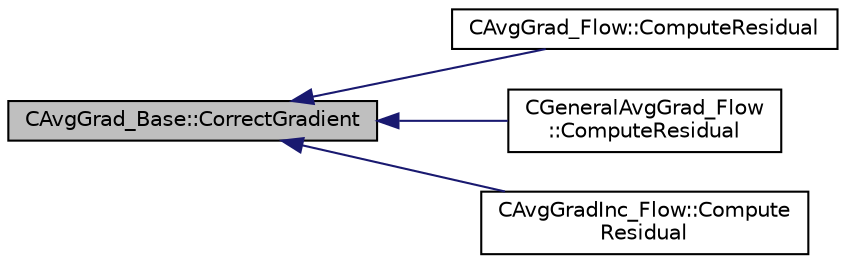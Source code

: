 digraph "CAvgGrad_Base::CorrectGradient"
{
  edge [fontname="Helvetica",fontsize="10",labelfontname="Helvetica",labelfontsize="10"];
  node [fontname="Helvetica",fontsize="10",shape=record];
  rankdir="LR";
  Node12 [label="CAvgGrad_Base::CorrectGradient",height=0.2,width=0.4,color="black", fillcolor="grey75", style="filled", fontcolor="black"];
  Node12 -> Node13 [dir="back",color="midnightblue",fontsize="10",style="solid",fontname="Helvetica"];
  Node13 [label="CAvgGrad_Flow::ComputeResidual",height=0.2,width=0.4,color="black", fillcolor="white", style="filled",URL="$class_c_avg_grad___flow.html#a1c12e066648de65a083bc9aea10df100",tooltip="Compute the viscous flow residual using an average of gradients. "];
  Node12 -> Node14 [dir="back",color="midnightblue",fontsize="10",style="solid",fontname="Helvetica"];
  Node14 [label="CGeneralAvgGrad_Flow\l::ComputeResidual",height=0.2,width=0.4,color="black", fillcolor="white", style="filled",URL="$class_c_general_avg_grad___flow.html#a5785be0eced1e0e614adec2cbe7a96d4",tooltip="Compute the viscous flow residual using an average of gradients. "];
  Node12 -> Node15 [dir="back",color="midnightblue",fontsize="10",style="solid",fontname="Helvetica"];
  Node15 [label="CAvgGradInc_Flow::Compute\lResidual",height=0.2,width=0.4,color="black", fillcolor="white", style="filled",URL="$class_c_avg_grad_inc___flow.html#ae981da05c20e3b9426559e77fb10063b",tooltip="Compute the viscous flow residual using an average of gradients. "];
}
